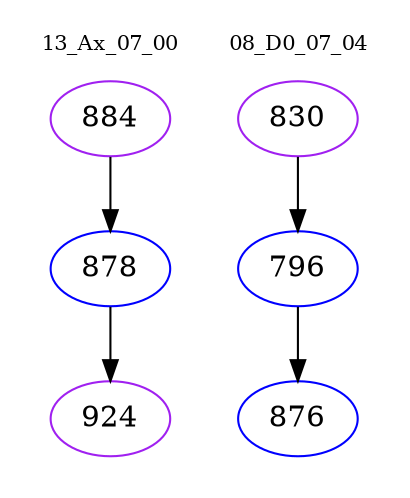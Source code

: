 digraph{
subgraph cluster_0 {
color = white
label = "13_Ax_07_00";
fontsize=10;
T0_884 [label="884", color="purple"]
T0_884 -> T0_878 [color="black"]
T0_878 [label="878", color="blue"]
T0_878 -> T0_924 [color="black"]
T0_924 [label="924", color="purple"]
}
subgraph cluster_1 {
color = white
label = "08_D0_07_04";
fontsize=10;
T1_830 [label="830", color="purple"]
T1_830 -> T1_796 [color="black"]
T1_796 [label="796", color="blue"]
T1_796 -> T1_876 [color="black"]
T1_876 [label="876", color="blue"]
}
}
